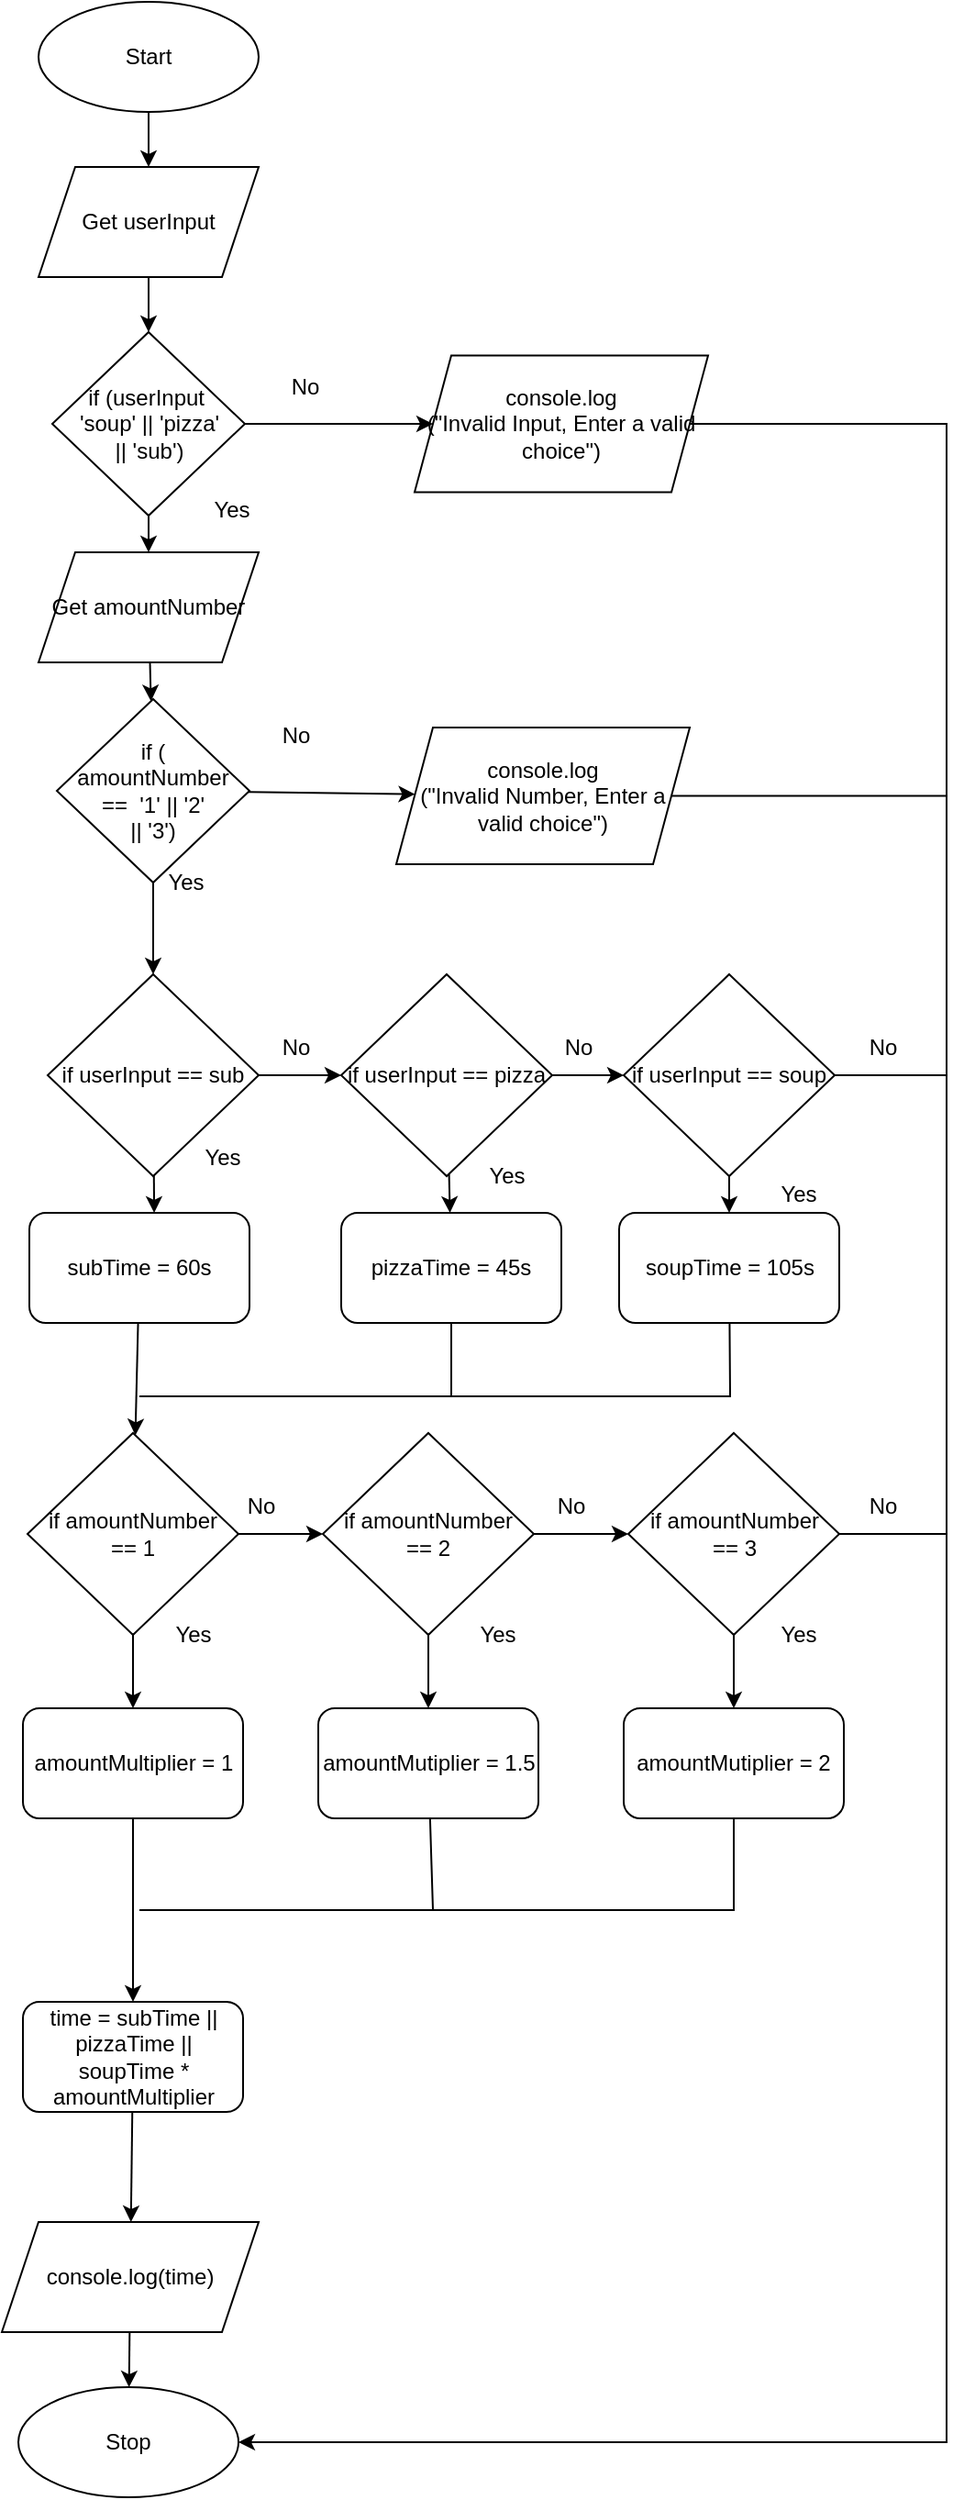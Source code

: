 <mxfile>
    <diagram id="bVoswQC8T6PlKmy4Bn8u" name="Page-1">
        <mxGraphModel dx="598" dy="600" grid="1" gridSize="10" guides="1" tooltips="1" connect="1" arrows="1" fold="1" page="1" pageScale="1" pageWidth="827" pageHeight="1169" math="0" shadow="0">
            <root>
                <mxCell id="0"/>
                <mxCell id="1" parent="0"/>
                <mxCell id="2" value="" style="edgeStyle=none;html=1;" parent="1" source="3" target="6" edge="1">
                    <mxGeometry relative="1" as="geometry"/>
                </mxCell>
                <mxCell id="3" value="Start" style="ellipse;whiteSpace=wrap;html=1;" parent="1" vertex="1">
                    <mxGeometry x="105" y="140" width="120" height="60" as="geometry"/>
                </mxCell>
                <mxCell id="4" value="Stop" style="ellipse;whiteSpace=wrap;html=1;" parent="1" vertex="1">
                    <mxGeometry x="94" y="1440" width="120" height="60" as="geometry"/>
                </mxCell>
                <mxCell id="122" value="" style="edgeStyle=none;html=1;" parent="1" source="6" target="31" edge="1">
                    <mxGeometry relative="1" as="geometry"/>
                </mxCell>
                <mxCell id="6" value="Get userInput" style="shape=parallelogram;perimeter=parallelogramPerimeter;whiteSpace=wrap;html=1;fixedSize=1;" parent="1" vertex="1">
                    <mxGeometry x="105" y="230" width="120" height="60" as="geometry"/>
                </mxCell>
                <mxCell id="125" value="" style="edgeStyle=none;html=1;" parent="1" source="18" target="4" edge="1">
                    <mxGeometry relative="1" as="geometry"/>
                </mxCell>
                <mxCell id="18" value="console.log(time)" style="shape=parallelogram;perimeter=parallelogramPerimeter;whiteSpace=wrap;html=1;fixedSize=1;" parent="1" vertex="1">
                    <mxGeometry x="85" y="1350" width="140" height="60" as="geometry"/>
                </mxCell>
                <mxCell id="92" value="" style="edgeStyle=none;rounded=0;html=1;fontSize=10;" parent="1" source="31" target="90" edge="1">
                    <mxGeometry relative="1" as="geometry"/>
                </mxCell>
                <mxCell id="131" value="" style="edgeStyle=none;html=1;" parent="1" source="31" target="128" edge="1">
                    <mxGeometry relative="1" as="geometry"/>
                </mxCell>
                <mxCell id="31" value="if (userInput&amp;nbsp; &lt;br&gt;'soup' || 'pizza'&lt;br&gt;|| 'sub')" style="rhombus;whiteSpace=wrap;html=1;" parent="1" vertex="1">
                    <mxGeometry x="112.5" y="320" width="105" height="100" as="geometry"/>
                </mxCell>
                <mxCell id="139" value="" style="edgeStyle=none;html=1;" parent="1" source="57" target="138" edge="1">
                    <mxGeometry relative="1" as="geometry"/>
                </mxCell>
                <mxCell id="150" value="" style="edgeStyle=none;html=1;entryX=0.567;entryY=0;entryDx=0;entryDy=0;entryPerimeter=0;" parent="1" source="57" target="96" edge="1">
                    <mxGeometry relative="1" as="geometry"/>
                </mxCell>
                <mxCell id="57" value="if userInput == sub" style="rhombus;whiteSpace=wrap;html=1;" parent="1" vertex="1">
                    <mxGeometry x="110" y="670" width="115" height="110" as="geometry"/>
                </mxCell>
                <mxCell id="93" style="edgeStyle=none;rounded=0;html=1;entryX=1;entryY=0.5;entryDx=0;entryDy=0;fontSize=10;" parent="1" source="90" target="4" edge="1">
                    <mxGeometry relative="1" as="geometry">
                        <Array as="points">
                            <mxPoint x="600" y="370"/>
                            <mxPoint x="600" y="510"/>
                            <mxPoint x="600" y="1470"/>
                        </Array>
                    </mxGeometry>
                </mxCell>
                <mxCell id="90" value="console.log&lt;br&gt;(&quot;Invalid Input, Enter a valid choice&quot;)" style="shape=parallelogram;perimeter=parallelogramPerimeter;whiteSpace=wrap;html=1;fixedSize=1;" parent="1" vertex="1">
                    <mxGeometry x="310" y="332.75" width="160" height="74.5" as="geometry"/>
                </mxCell>
                <mxCell id="158" value="" style="edgeStyle=none;html=1;" parent="1" source="96" target="157" edge="1">
                    <mxGeometry relative="1" as="geometry"/>
                </mxCell>
                <mxCell id="96" value="subTime = 60s" style="rounded=1;whiteSpace=wrap;html=1;" parent="1" vertex="1">
                    <mxGeometry x="100" y="800" width="120" height="60" as="geometry"/>
                </mxCell>
                <mxCell id="109" value="&lt;span style=&quot;font-size: 12px&quot;&gt;No&lt;/span&gt;" style="text;html=1;align=center;verticalAlign=middle;resizable=0;points=[];autosize=1;strokeColor=none;fillColor=none;fontSize=10;" parent="1" vertex="1">
                    <mxGeometry x="235" y="340" width="30" height="20" as="geometry"/>
                </mxCell>
                <mxCell id="126" value="&lt;font style=&quot;font-size: 12px&quot;&gt;Yes&lt;/font&gt;" style="text;html=1;align=center;verticalAlign=middle;resizable=0;points=[];autosize=1;strokeColor=none;fillColor=none;fontSize=10;" parent="1" vertex="1">
                    <mxGeometry x="165" y="610" width="40" height="20" as="geometry"/>
                </mxCell>
                <mxCell id="127" value="" style="edgeStyle=none;html=1;" parent="1" source="128" target="129" edge="1">
                    <mxGeometry relative="1" as="geometry"/>
                </mxCell>
                <mxCell id="128" value="Get amountNumber" style="shape=parallelogram;perimeter=parallelogramPerimeter;whiteSpace=wrap;html=1;fixedSize=1;" parent="1" vertex="1">
                    <mxGeometry x="105" y="440" width="120" height="60" as="geometry"/>
                </mxCell>
                <mxCell id="134" value="" style="edgeStyle=none;html=1;" parent="1" source="129" target="133" edge="1">
                    <mxGeometry relative="1" as="geometry"/>
                </mxCell>
                <mxCell id="136" style="edgeStyle=none;html=1;entryX=0.5;entryY=0;entryDx=0;entryDy=0;endArrow=classic;endFill=1;" parent="1" source="129" target="57" edge="1">
                    <mxGeometry relative="1" as="geometry"/>
                </mxCell>
                <mxCell id="129" value="if (&lt;br&gt;amountNumber&lt;br&gt;==&amp;nbsp; '1' || '2'&lt;br&gt;|| '3')" style="rhombus;whiteSpace=wrap;html=1;" parent="1" vertex="1">
                    <mxGeometry x="115" y="520" width="105" height="100" as="geometry"/>
                </mxCell>
                <mxCell id="130" value="&lt;span style=&quot;font-size: 12px&quot;&gt;No&lt;/span&gt;" style="text;html=1;align=center;verticalAlign=middle;resizable=0;points=[];autosize=1;strokeColor=none;fillColor=none;fontSize=10;" parent="1" vertex="1">
                    <mxGeometry x="230" y="530" width="30" height="20" as="geometry"/>
                </mxCell>
                <mxCell id="135" style="edgeStyle=none;html=1;endArrow=none;endFill=0;" parent="1" source="133" edge="1">
                    <mxGeometry relative="1" as="geometry">
                        <mxPoint x="600" y="572.75" as="targetPoint"/>
                    </mxGeometry>
                </mxCell>
                <mxCell id="133" value="console.log&lt;br&gt;(&quot;Invalid Number, Enter a valid choice&quot;)" style="shape=parallelogram;perimeter=parallelogramPerimeter;whiteSpace=wrap;html=1;fixedSize=1;" parent="1" vertex="1">
                    <mxGeometry x="300" y="535.5" width="160" height="74.5" as="geometry"/>
                </mxCell>
                <mxCell id="137" value="&lt;font style=&quot;font-size: 12px&quot;&gt;Yes&lt;/font&gt;" style="text;html=1;align=center;verticalAlign=middle;resizable=0;points=[];autosize=1;strokeColor=none;fillColor=none;fontSize=10;" parent="1" vertex="1">
                    <mxGeometry x="190" y="407.25" width="40" height="20" as="geometry"/>
                </mxCell>
                <mxCell id="148" value="" style="edgeStyle=none;html=1;" parent="1" source="138" target="147" edge="1">
                    <mxGeometry relative="1" as="geometry"/>
                </mxCell>
                <mxCell id="149" value="" style="edgeStyle=none;html=1;" parent="1" source="138" target="142" edge="1">
                    <mxGeometry relative="1" as="geometry"/>
                </mxCell>
                <mxCell id="138" value="if userInput == pizza" style="rhombus;whiteSpace=wrap;html=1;" parent="1" vertex="1">
                    <mxGeometry x="270" y="670" width="115" height="110" as="geometry"/>
                </mxCell>
                <mxCell id="159" style="edgeStyle=none;html=1;rounded=0;endArrow=none;endFill=0;" parent="1" source="142" edge="1">
                    <mxGeometry relative="1" as="geometry">
                        <mxPoint x="160" y="900" as="targetPoint"/>
                        <Array as="points">
                            <mxPoint x="330" y="900"/>
                        </Array>
                    </mxGeometry>
                </mxCell>
                <mxCell id="142" value="pizzaTime = 45s" style="rounded=1;whiteSpace=wrap;html=1;" parent="1" vertex="1">
                    <mxGeometry x="270" y="800" width="120" height="60" as="geometry"/>
                </mxCell>
                <mxCell id="160" style="edgeStyle=none;html=1;rounded=0;endArrow=none;endFill=0;" parent="1" source="143" edge="1">
                    <mxGeometry relative="1" as="geometry">
                        <mxPoint x="330" y="900" as="targetPoint"/>
                        <Array as="points">
                            <mxPoint x="482" y="900"/>
                        </Array>
                    </mxGeometry>
                </mxCell>
                <mxCell id="143" value="soupTime = 105s" style="rounded=1;whiteSpace=wrap;html=1;" parent="1" vertex="1">
                    <mxGeometry x="421.5" y="800" width="120" height="60" as="geometry"/>
                </mxCell>
                <mxCell id="151" value="" style="edgeStyle=none;html=1;" parent="1" source="147" target="143" edge="1">
                    <mxGeometry relative="1" as="geometry"/>
                </mxCell>
                <mxCell id="192" style="edgeStyle=none;rounded=0;html=1;endArrow=none;endFill=0;" parent="1" source="147" edge="1">
                    <mxGeometry relative="1" as="geometry">
                        <mxPoint x="600" y="725" as="targetPoint"/>
                    </mxGeometry>
                </mxCell>
                <mxCell id="147" value="if userInput == soup" style="rhombus;whiteSpace=wrap;html=1;" parent="1" vertex="1">
                    <mxGeometry x="424" y="670" width="115" height="110" as="geometry"/>
                </mxCell>
                <mxCell id="152" value="&lt;font style=&quot;font-size: 12px&quot;&gt;Yes&lt;/font&gt;" style="text;html=1;align=center;verticalAlign=middle;resizable=0;points=[];autosize=1;strokeColor=none;fillColor=none;fontSize=10;" parent="1" vertex="1">
                    <mxGeometry x="185" y="760" width="40" height="20" as="geometry"/>
                </mxCell>
                <mxCell id="153" value="&lt;span style=&quot;font-size: 12px&quot;&gt;No&lt;/span&gt;" style="text;html=1;align=center;verticalAlign=middle;resizable=0;points=[];autosize=1;strokeColor=none;fillColor=none;fontSize=10;" parent="1" vertex="1">
                    <mxGeometry x="230" y="700" width="30" height="20" as="geometry"/>
                </mxCell>
                <mxCell id="154" value="&lt;span style=&quot;font-size: 12px&quot;&gt;No&lt;/span&gt;" style="text;html=1;align=center;verticalAlign=middle;resizable=0;points=[];autosize=1;strokeColor=none;fillColor=none;fontSize=10;" parent="1" vertex="1">
                    <mxGeometry x="384" y="700" width="30" height="20" as="geometry"/>
                </mxCell>
                <mxCell id="155" value="&lt;font style=&quot;font-size: 12px&quot;&gt;Yes&lt;/font&gt;" style="text;html=1;align=center;verticalAlign=middle;resizable=0;points=[];autosize=1;strokeColor=none;fillColor=none;fontSize=10;" parent="1" vertex="1">
                    <mxGeometry x="340" y="770" width="40" height="20" as="geometry"/>
                </mxCell>
                <mxCell id="156" value="&lt;font style=&quot;font-size: 12px&quot;&gt;Yes&lt;/font&gt;" style="text;html=1;align=center;verticalAlign=middle;resizable=0;points=[];autosize=1;strokeColor=none;fillColor=none;fontSize=10;" parent="1" vertex="1">
                    <mxGeometry x="499" y="780" width="40" height="20" as="geometry"/>
                </mxCell>
                <mxCell id="162" value="" style="edgeStyle=none;rounded=0;html=1;endArrow=classic;endFill=1;" parent="1" source="157" target="161" edge="1">
                    <mxGeometry relative="1" as="geometry"/>
                </mxCell>
                <mxCell id="176" value="" style="edgeStyle=none;rounded=0;html=1;endArrow=classic;endFill=1;" parent="1" source="157" target="175" edge="1">
                    <mxGeometry relative="1" as="geometry"/>
                </mxCell>
                <mxCell id="157" value="if amountNumber &lt;br&gt;== 1" style="rhombus;whiteSpace=wrap;html=1;" parent="1" vertex="1">
                    <mxGeometry x="99" y="920" width="115" height="110" as="geometry"/>
                </mxCell>
                <mxCell id="164" value="" style="edgeStyle=none;rounded=0;html=1;endArrow=classic;endFill=1;" parent="1" source="161" target="163" edge="1">
                    <mxGeometry relative="1" as="geometry"/>
                </mxCell>
                <mxCell id="179" value="" style="edgeStyle=none;rounded=0;html=1;endArrow=classic;endFill=1;" parent="1" source="161" target="178" edge="1">
                    <mxGeometry relative="1" as="geometry"/>
                </mxCell>
                <mxCell id="161" value="if amountNumber &lt;br&gt;== 2" style="rhombus;whiteSpace=wrap;html=1;" parent="1" vertex="1">
                    <mxGeometry x="260" y="920" width="115" height="110" as="geometry"/>
                </mxCell>
                <mxCell id="172" style="edgeStyle=none;rounded=0;html=1;endArrow=none;endFill=0;" parent="1" source="163" edge="1">
                    <mxGeometry relative="1" as="geometry">
                        <mxPoint x="600" y="975" as="targetPoint"/>
                    </mxGeometry>
                </mxCell>
                <mxCell id="183" value="" style="edgeStyle=none;rounded=0;html=1;endArrow=classic;endFill=1;" parent="1" source="163" target="182" edge="1">
                    <mxGeometry relative="1" as="geometry"/>
                </mxCell>
                <mxCell id="163" value="if amountNumber &lt;br&gt;== 3" style="rhombus;whiteSpace=wrap;html=1;" parent="1" vertex="1">
                    <mxGeometry x="426.5" y="920" width="115" height="110" as="geometry"/>
                </mxCell>
                <mxCell id="166" value="&lt;font style=&quot;font-size: 12px&quot;&gt;Yes&lt;/font&gt;" style="text;html=1;align=center;verticalAlign=middle;resizable=0;points=[];autosize=1;strokeColor=none;fillColor=none;fontSize=10;" parent="1" vertex="1">
                    <mxGeometry x="169" y="1020" width="40" height="20" as="geometry"/>
                </mxCell>
                <mxCell id="167" value="&lt;font style=&quot;font-size: 12px&quot;&gt;Yes&lt;/font&gt;" style="text;html=1;align=center;verticalAlign=middle;resizable=0;points=[];autosize=1;strokeColor=none;fillColor=none;fontSize=10;" parent="1" vertex="1">
                    <mxGeometry x="335" y="1020" width="40" height="20" as="geometry"/>
                </mxCell>
                <mxCell id="169" value="&lt;font style=&quot;font-size: 12px&quot;&gt;Yes&lt;/font&gt;" style="text;html=1;align=center;verticalAlign=middle;resizable=0;points=[];autosize=1;strokeColor=none;fillColor=none;fontSize=10;" parent="1" vertex="1">
                    <mxGeometry x="499" y="1020" width="40" height="20" as="geometry"/>
                </mxCell>
                <mxCell id="170" value="&lt;span style=&quot;font-size: 12px&quot;&gt;No&lt;/span&gt;" style="text;html=1;align=center;verticalAlign=middle;resizable=0;points=[];autosize=1;strokeColor=none;fillColor=none;fontSize=10;" parent="1" vertex="1">
                    <mxGeometry x="211.25" y="950" width="30" height="20" as="geometry"/>
                </mxCell>
                <mxCell id="171" value="&lt;span style=&quot;font-size: 12px&quot;&gt;No&lt;/span&gt;" style="text;html=1;align=center;verticalAlign=middle;resizable=0;points=[];autosize=1;strokeColor=none;fillColor=none;fontSize=10;" parent="1" vertex="1">
                    <mxGeometry x="380" y="950" width="30" height="20" as="geometry"/>
                </mxCell>
                <mxCell id="173" value="&lt;span style=&quot;font-size: 12px&quot;&gt;No&lt;/span&gt;" style="text;html=1;align=center;verticalAlign=middle;resizable=0;points=[];autosize=1;strokeColor=none;fillColor=none;fontSize=10;" parent="1" vertex="1">
                    <mxGeometry x="550" y="950" width="30" height="20" as="geometry"/>
                </mxCell>
                <mxCell id="189" value="" style="edgeStyle=none;rounded=0;html=1;endArrow=classic;endFill=1;" parent="1" source="175" target="184" edge="1">
                    <mxGeometry relative="1" as="geometry"/>
                </mxCell>
                <mxCell id="175" value="amountMultiplier = 1" style="rounded=1;whiteSpace=wrap;html=1;" parent="1" vertex="1">
                    <mxGeometry x="96.5" y="1070" width="120" height="60" as="geometry"/>
                </mxCell>
                <mxCell id="186" value="" style="edgeStyle=none;rounded=0;html=1;endArrow=none;endFill=0;" parent="1" source="178" edge="1">
                    <mxGeometry relative="1" as="geometry">
                        <mxPoint x="160" y="1180" as="targetPoint"/>
                        <Array as="points">
                            <mxPoint x="320" y="1180"/>
                        </Array>
                    </mxGeometry>
                </mxCell>
                <mxCell id="178" value="amountMutiplier = 1.5" style="rounded=1;whiteSpace=wrap;html=1;" parent="1" vertex="1">
                    <mxGeometry x="257.5" y="1070" width="120" height="60" as="geometry"/>
                </mxCell>
                <mxCell id="191" style="edgeStyle=none;rounded=0;html=1;endArrow=none;endFill=0;" parent="1" source="182" edge="1">
                    <mxGeometry relative="1" as="geometry">
                        <mxPoint x="320" y="1180" as="targetPoint"/>
                        <Array as="points">
                            <mxPoint x="484" y="1180"/>
                        </Array>
                    </mxGeometry>
                </mxCell>
                <mxCell id="182" value="amountMutiplier = 2" style="rounded=1;whiteSpace=wrap;html=1;" parent="1" vertex="1">
                    <mxGeometry x="424" y="1070" width="120" height="60" as="geometry"/>
                </mxCell>
                <mxCell id="190" value="" style="edgeStyle=none;rounded=0;html=1;endArrow=classic;endFill=1;" parent="1" source="184" target="18" edge="1">
                    <mxGeometry relative="1" as="geometry"/>
                </mxCell>
                <mxCell id="184" value="time = subTime || pizzaTime || soupTime * amountMultiplier" style="rounded=1;whiteSpace=wrap;html=1;" parent="1" vertex="1">
                    <mxGeometry x="96.5" y="1230" width="120" height="60" as="geometry"/>
                </mxCell>
                <mxCell id="193" value="&lt;span style=&quot;font-size: 12px&quot;&gt;No&lt;/span&gt;" style="text;html=1;align=center;verticalAlign=middle;resizable=0;points=[];autosize=1;strokeColor=none;fillColor=none;fontSize=10;" parent="1" vertex="1">
                    <mxGeometry x="550" y="700" width="30" height="20" as="geometry"/>
                </mxCell>
            </root>
        </mxGraphModel>
    </diagram>
</mxfile>